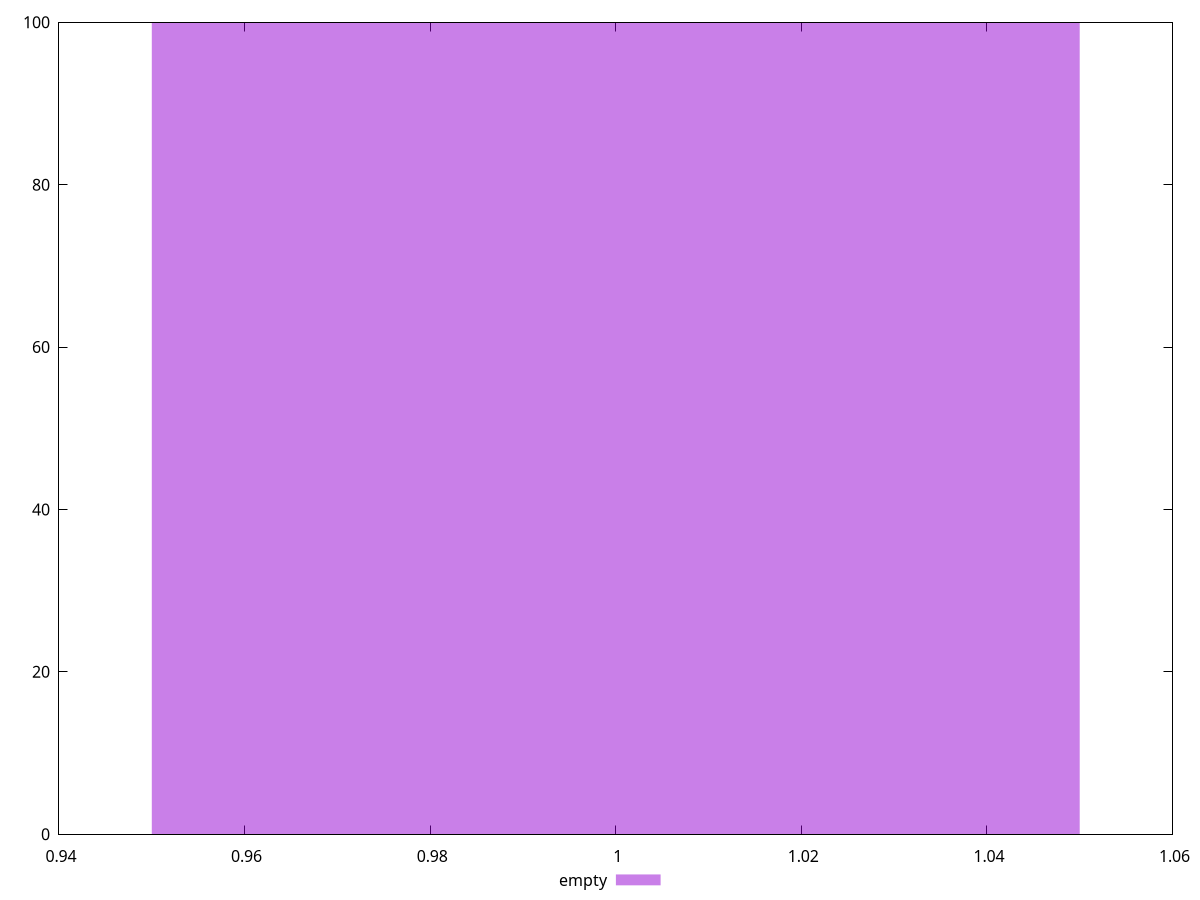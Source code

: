 $_empty <<EOF
1 100
EOF
set key outside below
set terminal pngcairo
set output "report_00006_2020-11-02T20-21-41.718Z/cumulative-layout-shift/empty//hist.png"
set yrange [0:100]
set boxwidth 0.1
set style fill transparent solid 0.5 noborder
plot $_empty title "empty" with boxes ,